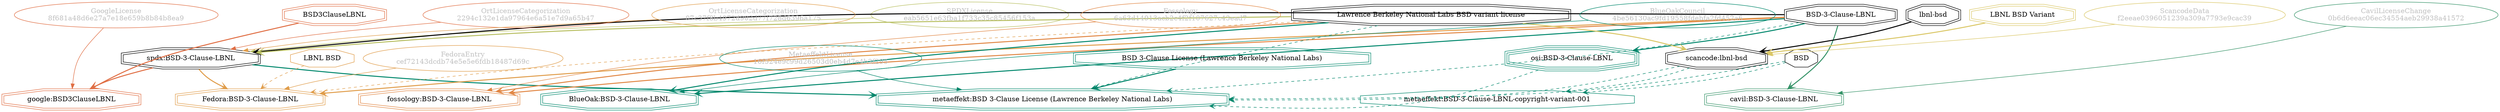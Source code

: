 strict digraph {
    node [shape=box];
    graph [splines=curved];
    439 [label="SPDXLicense\neab5651e63fba1f733c35c85456f153a"
        ,fontcolor=gray
        ,color="#b8bf62"
        ,fillcolor="beige;1"
        ,shape=ellipse];
    440 [label="spdx:BSD-3-Clause-LBNL"
        ,shape=doubleoctagon];
    441 [label="BSD-3-Clause-LBNL"
        ,shape=doubleoctagon];
    442 [label="Lawrence Berkeley National Labs BSD variant license"
        ,shape=doubleoctagon];
    5497 [label="GoogleLicense\n8f681a48d6e27a7e18e659b8b84b8ea9"
         ,fontcolor=gray
         ,color="#e06f45"
         ,fillcolor="beige;1"
         ,shape=ellipse];
    5498 [label="google:BSD3ClauseLBNL"
         ,color="#e06f45"
         ,shape=doubleoctagon];
    5499 [label=BSD3ClauseLBNL
         ,color="#e06f45"
         ,shape=doubleoctagon];
    5935 [label=BSD,shape=octagon];
    5962 [label="FedoraEntry\ncef72143dcdb74e5e5e6fdb18487d69c"
         ,fontcolor=gray
         ,color="#e09d4b"
         ,fillcolor="beige;1"
         ,shape=ellipse];
    5963 [label="Fedora:BSD-3-Clause-LBNL"
         ,color="#e09d4b"
         ,shape=doubleoctagon];
    5964 [label="LBNL BSD"
         ,color="#e09d4b"
         ,shape=octagon];
    8767 [label="BlueOakCouncil\n4be56130ac9fd19558fdebfa2fd452a6"
         ,fontcolor=gray
         ,color="#00876c"
         ,fillcolor="beige;1"
         ,shape=ellipse];
    8768 [label="BlueOak:BSD-3-Clause-LBNL"
         ,color="#00876c"
         ,shape=doubleoctagon];
    18225 [label="ScancodeData\nf2eeae0396051239a309a7793e9cac39"
          ,fontcolor=gray
          ,color="#dac767"
          ,fillcolor="beige;1"
          ,shape=ellipse];
    18226 [label="scancode:lbnl-bsd"
          ,shape=doubleoctagon];
    18227 [label="lbnl-bsd"
          ,shape=doubleoctagon];
    18228 [label="LBNL BSD Variant"
          ,color="#dac767"
          ,shape=doubleoctagon];
    27701 [label="Fossology\n6a63d14913acb2c4f2f107627c43ead7"
          ,fontcolor=gray
          ,color="#e18745"
          ,fillcolor="beige;1"
          ,shape=ellipse];
    27702 [label="fossology:BSD-3-Clause-LBNL"
          ,color="#e18745"
          ,shape=doubleoctagon];
    28518 [label="OrtLicenseCategorization\n2294c132e1da97964e6a51e7d9a65b47"
          ,fontcolor=gray
          ,color="#e06f45"
          ,fillcolor="beige;1"
          ,shape=ellipse];
    35372 [label="OrtLicenseCategorization\n07c37f8b4972d902d77f728d6396a175"
          ,fontcolor=gray
          ,color="#e09d4b"
          ,fillcolor="beige;1"
          ,shape=ellipse];
    36475 [label="CavilLicenseChange\n0b6d6eeac06ec34554aeb29938a41572"
          ,fontcolor=gray
          ,color="#379469"
          ,fillcolor="beige;1"
          ,shape=ellipse];
    36476 [label="cavil:BSD-3-Clause-LBNL"
          ,color="#379469"
          ,shape=doubleoctagon];
    39433 [label="metaeffekt:BSD-3-Clause-LBNL-copyright-variant-001"
          ,color="#00876c"
          ,shape=octagon];
    39437 [label="MetaeffektLicense\n16f524e9c99d26503d0eb4d7e4b3f295"
          ,fontcolor=gray
          ,color="#00876c"
          ,fillcolor="beige;1"
          ,shape=ellipse];
    39438 [label="metaeffekt:BSD 3-Clause License (Lawrence Berkeley National Labs)"
          ,color="#00876c"
          ,shape=doubleoctagon];
    39439 [label="BSD 3-Clause License (Lawrence Berkeley National Labs)"
          ,color="#00876c"
          ,shape=doubleoctagon];
    39440 [label="osi:BSD-3-Clause-LBNL"
          ,color="#00876c"
          ,shape=tripleoctagon];
    439 -> 440 [weight=0.5
               ,color="#b8bf62"];
    440 -> 5498 [style=bold
                ,arrowhead=vee
                ,weight=0.7
                ,color="#e06f45"];
    440 -> 5963 [style=bold
                ,arrowhead=vee
                ,weight=0.7
                ,color="#e09d4b"];
    440 -> 39438 [style=bold
                 ,arrowhead=vee
                 ,weight=0.7
                 ,color="#00876c"];
    441 -> 440 [style=bold
               ,arrowhead=vee
               ,weight=0.7];
    441 -> 5963 [style=bold
                ,arrowhead=vee
                ,weight=0.7
                ,color="#e09d4b"];
    441 -> 8768 [style=bold
                ,arrowhead=vee
                ,weight=0.7
                ,color="#00876c"];
    441 -> 27702 [style=bold
                 ,arrowhead=vee
                 ,weight=0.7
                 ,color="#e18745"];
    441 -> 36476 [style=bold
                 ,arrowhead=vee
                 ,weight=0.7
                 ,color="#379469"];
    441 -> 36476 [style=bold
                 ,arrowhead=vee
                 ,weight=0.7
                 ,color="#379469"];
    441 -> 39438 [style=dashed
                 ,arrowhead=vee
                 ,weight=0.5
                 ,color="#00876c"];
    441 -> 39440 [style=bold
                 ,arrowhead=vee
                 ,weight=0.7
                 ,color="#00876c"];
    442 -> 440 [style=bold
               ,arrowhead=vee
               ,weight=0.7
               ,color="#b8bf62"];
    442 -> 5963 [style=dashed
                ,arrowhead=vee
                ,weight=0.5
                ,color="#e09d4b"];
    442 -> 8768 [style=bold
                ,arrowhead=vee
                ,weight=0.7
                ,color="#00876c"];
    442 -> 18226 [style=bold
                 ,arrowhead=vee
                 ,weight=0.7
                 ,color="#dac767"];
    442 -> 27702 [style=bold
                 ,arrowhead=vee
                 ,weight=0.7
                 ,color="#e18745"];
    442 -> 39438 [style=dashed
                 ,arrowhead=vee
                 ,weight=0.5
                 ,color="#00876c"];
    5497 -> 5498 [weight=0.5
                 ,color="#e06f45"];
    5499 -> 5498 [style=bold
                 ,arrowhead=vee
                 ,weight=0.7
                 ,color="#e06f45"];
    5935 -> 39433 [style=dashed
                  ,arrowhead=vee
                  ,weight=0.5
                  ,color="#00876c"];
    5935 -> 39438 [style=dashed
                  ,arrowhead=vee
                  ,weight=0.5
                  ,color="#00876c"];
    5962 -> 5963 [weight=0.5
                 ,color="#e09d4b"];
    5964 -> 5963 [style=dashed
                 ,arrowhead=vee
                 ,weight=0.5
                 ,color="#e09d4b"];
    8767 -> 8768 [weight=0.5
                 ,color="#00876c"];
    18225 -> 18226 [weight=0.5
                   ,color="#dac767"];
    18226 -> 39433 [style=dashed
                   ,arrowhead=vee
                   ,weight=0.5
                   ,color="#00876c"];
    18226 -> 39438 [style=dashed
                   ,arrowhead=vee
                   ,weight=0.5
                   ,color="#00876c"];
    18227 -> 18226 [style=bold
                   ,arrowhead=vee
                   ,weight=0.7];
    18228 -> 18226 [style=bold
                   ,arrowhead=vee
                   ,weight=0.7
                   ,color="#dac767"];
    27701 -> 27702 [weight=0.5
                   ,color="#e18745"];
    28518 -> 440 [weight=0.5
                 ,color="#e06f45"];
    35372 -> 440 [weight=0.5
                 ,color="#e09d4b"];
    36475 -> 36476 [weight=0.5
                   ,color="#379469"];
    39437 -> 39438 [weight=0.5
                   ,color="#00876c"];
    39439 -> 39438 [style=bold
                   ,arrowhead=vee
                   ,weight=0.7
                   ,color="#00876c"];
    39440 -> 39438 [style=dashed
                   ,arrowhead=vee
                   ,weight=0.5
                   ,color="#00876c"];
}
